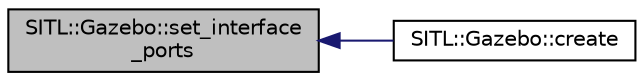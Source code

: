 digraph "SITL::Gazebo::set_interface_ports"
{
 // INTERACTIVE_SVG=YES
  edge [fontname="Helvetica",fontsize="10",labelfontname="Helvetica",labelfontsize="10"];
  node [fontname="Helvetica",fontsize="10",shape=record];
  rankdir="LR";
  Node1 [label="SITL::Gazebo::set_interface\l_ports",height=0.2,width=0.4,color="black", fillcolor="grey75", style="filled", fontcolor="black"];
  Node1 -> Node2 [dir="back",color="midnightblue",fontsize="10",style="solid",fontname="Helvetica"];
  Node2 [label="SITL::Gazebo::create",height=0.2,width=0.4,color="black", fillcolor="white", style="filled",URL="$classSITL_1_1Gazebo.html#af28d1ea172467c3e5b36ac01da998d87"];
}
